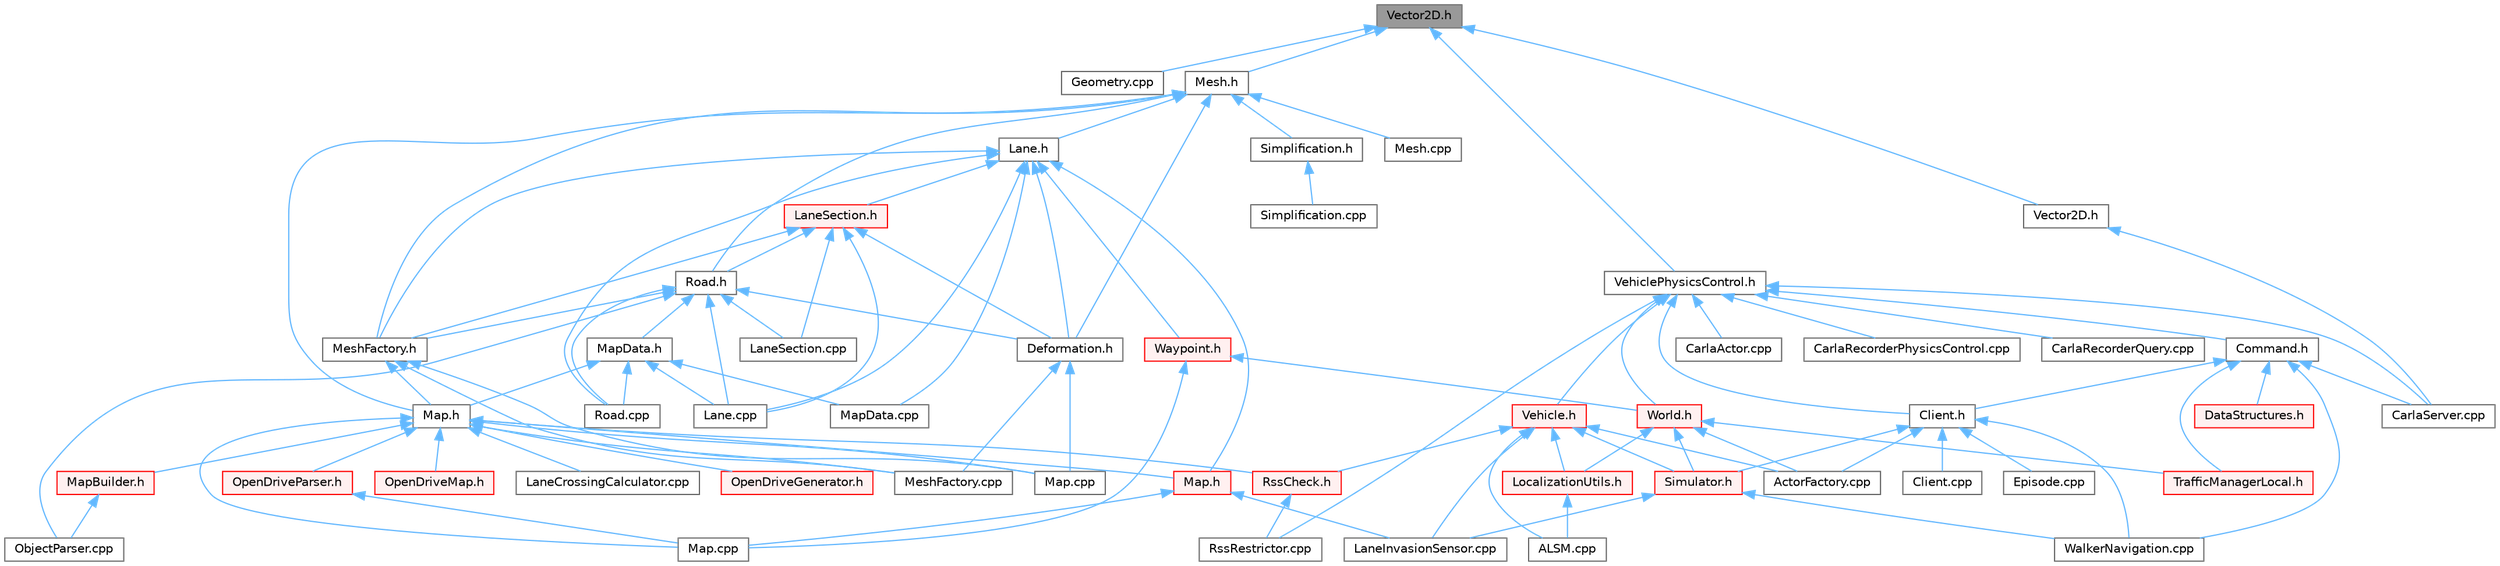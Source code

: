 digraph "Vector2D.h"
{
 // INTERACTIVE_SVG=YES
 // LATEX_PDF_SIZE
  bgcolor="transparent";
  edge [fontname=Helvetica,fontsize=10,labelfontname=Helvetica,labelfontsize=10];
  node [fontname=Helvetica,fontsize=10,shape=box,height=0.2,width=0.4];
  Node1 [id="Node000001",label="Vector2D.h",height=0.2,width=0.4,color="gray40", fillcolor="grey60", style="filled", fontcolor="black",tooltip=" "];
  Node1 -> Node2 [id="edge1_Node000001_Node000002",dir="back",color="steelblue1",style="solid",tooltip=" "];
  Node2 [id="Node000002",label="Geometry.cpp",height=0.2,width=0.4,color="grey40", fillcolor="white", style="filled",URL="$d7/def/Geometry_8cpp.html",tooltip=" "];
  Node1 -> Node3 [id="edge2_Node000001_Node000003",dir="back",color="steelblue1",style="solid",tooltip=" "];
  Node3 [id="Node000003",label="Mesh.h",height=0.2,width=0.4,color="grey40", fillcolor="white", style="filled",URL="$d9/d31/Mesh_8h.html",tooltip=" "];
  Node3 -> Node4 [id="edge3_Node000003_Node000004",dir="back",color="steelblue1",style="solid",tooltip=" "];
  Node4 [id="Node000004",label="Deformation.h",height=0.2,width=0.4,color="grey40", fillcolor="white", style="filled",URL="$dd/d04/Deformation_8h.html",tooltip=" "];
  Node4 -> Node5 [id="edge4_Node000004_Node000005",dir="back",color="steelblue1",style="solid",tooltip=" "];
  Node5 [id="Node000005",label="Map.cpp",height=0.2,width=0.4,color="grey40", fillcolor="white", style="filled",URL="$d9/d5a/road_2Map_8cpp.html",tooltip=" "];
  Node4 -> Node6 [id="edge5_Node000004_Node000006",dir="back",color="steelblue1",style="solid",tooltip=" "];
  Node6 [id="Node000006",label="MeshFactory.cpp",height=0.2,width=0.4,color="grey40", fillcolor="white", style="filled",URL="$dd/d9c/MeshFactory_8cpp.html",tooltip=" "];
  Node3 -> Node7 [id="edge6_Node000003_Node000007",dir="back",color="steelblue1",style="solid",tooltip=" "];
  Node7 [id="Node000007",label="Lane.h",height=0.2,width=0.4,color="grey40", fillcolor="white", style="filled",URL="$d8/d27/Lane_8h.html",tooltip=" "];
  Node7 -> Node4 [id="edge7_Node000007_Node000004",dir="back",color="steelblue1",style="solid",tooltip=" "];
  Node7 -> Node8 [id="edge8_Node000007_Node000008",dir="back",color="steelblue1",style="solid",tooltip=" "];
  Node8 [id="Node000008",label="Lane.cpp",height=0.2,width=0.4,color="grey40", fillcolor="white", style="filled",URL="$dc/d13/Lane_8cpp.html",tooltip=" "];
  Node7 -> Node9 [id="edge9_Node000007_Node000009",dir="back",color="steelblue1",style="solid",tooltip=" "];
  Node9 [id="Node000009",label="LaneSection.h",height=0.2,width=0.4,color="red", fillcolor="#FFF0F0", style="filled",URL="$d6/dfd/LaneSection_8h.html",tooltip=" "];
  Node9 -> Node4 [id="edge10_Node000009_Node000004",dir="back",color="steelblue1",style="solid",tooltip=" "];
  Node9 -> Node8 [id="edge11_Node000009_Node000008",dir="back",color="steelblue1",style="solid",tooltip=" "];
  Node9 -> Node10 [id="edge12_Node000009_Node000010",dir="back",color="steelblue1",style="solid",tooltip=" "];
  Node10 [id="Node000010",label="LaneSection.cpp",height=0.2,width=0.4,color="grey40", fillcolor="white", style="filled",URL="$d6/d5d/LaneSection_8cpp.html",tooltip=" "];
  Node9 -> Node204 [id="edge13_Node000009_Node000204",dir="back",color="steelblue1",style="solid",tooltip=" "];
  Node204 [id="Node000204",label="MeshFactory.h",height=0.2,width=0.4,color="grey40", fillcolor="white", style="filled",URL="$d9/d87/MeshFactory_8h.html",tooltip=" "];
  Node204 -> Node5 [id="edge14_Node000204_Node000005",dir="back",color="steelblue1",style="solid",tooltip=" "];
  Node204 -> Node14 [id="edge15_Node000204_Node000014",dir="back",color="steelblue1",style="solid",tooltip=" "];
  Node14 [id="Node000014",label="Map.h",height=0.2,width=0.4,color="grey40", fillcolor="white", style="filled",URL="$df/d64/road_2Map_8h.html",tooltip=" "];
  Node14 -> Node15 [id="edge16_Node000014_Node000015",dir="back",color="steelblue1",style="solid",tooltip=" "];
  Node15 [id="Node000015",label="LaneCrossingCalculator.cpp",height=0.2,width=0.4,color="grey40", fillcolor="white", style="filled",URL="$d5/da4/LaneCrossingCalculator_8cpp.html",tooltip=" "];
  Node14 -> Node16 [id="edge17_Node000014_Node000016",dir="back",color="steelblue1",style="solid",tooltip=" "];
  Node16 [id="Node000016",label="Map.cpp",height=0.2,width=0.4,color="grey40", fillcolor="white", style="filled",URL="$db/da0/client_2Map_8cpp.html",tooltip=" "];
  Node14 -> Node5 [id="edge18_Node000014_Node000005",dir="back",color="steelblue1",style="solid",tooltip=" "];
  Node14 -> Node17 [id="edge19_Node000014_Node000017",dir="back",color="steelblue1",style="solid",tooltip=" "];
  Node17 [id="Node000017",label="Map.h",height=0.2,width=0.4,color="red", fillcolor="#FFF0F0", style="filled",URL="$d4/d9d/client_2Map_8h.html",tooltip=" "];
  Node17 -> Node31 [id="edge20_Node000017_Node000031",dir="back",color="steelblue1",style="solid",tooltip=" "];
  Node31 [id="Node000031",label="LaneInvasionSensor.cpp",height=0.2,width=0.4,color="grey40", fillcolor="white", style="filled",URL="$dd/dbc/LibCarla_2source_2carla_2client_2LaneInvasionSensor_8cpp.html",tooltip=" "];
  Node17 -> Node16 [id="edge21_Node000017_Node000016",dir="back",color="steelblue1",style="solid",tooltip=" "];
  Node14 -> Node60 [id="edge22_Node000014_Node000060",dir="back",color="steelblue1",style="solid",tooltip=" "];
  Node60 [id="Node000060",label="MapBuilder.h",height=0.2,width=0.4,color="red", fillcolor="#FFF0F0", style="filled",URL="$de/d3b/MapBuilder_8h.html",tooltip=" "];
  Node60 -> Node67 [id="edge23_Node000060_Node000067",dir="back",color="steelblue1",style="solid",tooltip=" "];
  Node67 [id="Node000067",label="ObjectParser.cpp",height=0.2,width=0.4,color="grey40", fillcolor="white", style="filled",URL="$d9/df7/ObjectParser_8cpp.html",tooltip=" "];
  Node14 -> Node6 [id="edge24_Node000014_Node000006",dir="back",color="steelblue1",style="solid",tooltip=" "];
  Node14 -> Node74 [id="edge25_Node000014_Node000074",dir="back",color="steelblue1",style="solid",tooltip=" "];
  Node74 [id="Node000074",label="OpenDriveGenerator.h",height=0.2,width=0.4,color="red", fillcolor="#FFF0F0", style="filled",URL="$d9/df1/OpenDriveGenerator_8h.html",tooltip=" "];
  Node14 -> Node76 [id="edge26_Node000014_Node000076",dir="back",color="steelblue1",style="solid",tooltip=" "];
  Node76 [id="Node000076",label="OpenDriveMap.h",height=0.2,width=0.4,color="red", fillcolor="#FFF0F0", style="filled",URL="$d6/d95/OpenDriveMap_8h.html",tooltip=" "];
  Node14 -> Node198 [id="edge27_Node000014_Node000198",dir="back",color="steelblue1",style="solid",tooltip=" "];
  Node198 [id="Node000198",label="OpenDriveParser.h",height=0.2,width=0.4,color="red", fillcolor="#FFF0F0", style="filled",URL="$d1/dd9/OpenDriveParser_8h.html",tooltip=" "];
  Node198 -> Node16 [id="edge28_Node000198_Node000016",dir="back",color="steelblue1",style="solid",tooltip=" "];
  Node14 -> Node199 [id="edge29_Node000014_Node000199",dir="back",color="steelblue1",style="solid",tooltip=" "];
  Node199 [id="Node000199",label="RssCheck.h",height=0.2,width=0.4,color="red", fillcolor="#FFF0F0", style="filled",URL="$d8/dab/RssCheck_8h.html",tooltip=" "];
  Node199 -> Node201 [id="edge30_Node000199_Node000201",dir="back",color="steelblue1",style="solid",tooltip=" "];
  Node201 [id="Node000201",label="RssRestrictor.cpp",height=0.2,width=0.4,color="grey40", fillcolor="white", style="filled",URL="$de/dfe/RssRestrictor_8cpp.html",tooltip=" "];
  Node204 -> Node6 [id="edge31_Node000204_Node000006",dir="back",color="steelblue1",style="solid",tooltip=" "];
  Node9 -> Node12 [id="edge32_Node000009_Node000012",dir="back",color="steelblue1",style="solid",tooltip=" "];
  Node12 [id="Node000012",label="Road.h",height=0.2,width=0.4,color="grey40", fillcolor="white", style="filled",URL="$db/d48/Road_8h.html",tooltip=" "];
  Node12 -> Node4 [id="edge33_Node000012_Node000004",dir="back",color="steelblue1",style="solid",tooltip=" "];
  Node12 -> Node8 [id="edge34_Node000012_Node000008",dir="back",color="steelblue1",style="solid",tooltip=" "];
  Node12 -> Node10 [id="edge35_Node000012_Node000010",dir="back",color="steelblue1",style="solid",tooltip=" "];
  Node12 -> Node13 [id="edge36_Node000012_Node000013",dir="back",color="steelblue1",style="solid",tooltip=" "];
  Node13 [id="Node000013",label="MapData.h",height=0.2,width=0.4,color="grey40", fillcolor="white", style="filled",URL="$d5/db7/MapData_8h.html",tooltip=" "];
  Node13 -> Node8 [id="edge37_Node000013_Node000008",dir="back",color="steelblue1",style="solid",tooltip=" "];
  Node13 -> Node14 [id="edge38_Node000013_Node000014",dir="back",color="steelblue1",style="solid",tooltip=" "];
  Node13 -> Node202 [id="edge39_Node000013_Node000202",dir="back",color="steelblue1",style="solid",tooltip=" "];
  Node202 [id="Node000202",label="MapData.cpp",height=0.2,width=0.4,color="grey40", fillcolor="white", style="filled",URL="$d9/d71/MapData_8cpp.html",tooltip=" "];
  Node13 -> Node203 [id="edge40_Node000013_Node000203",dir="back",color="steelblue1",style="solid",tooltip=" "];
  Node203 [id="Node000203",label="Road.cpp",height=0.2,width=0.4,color="grey40", fillcolor="white", style="filled",URL="$dc/d2f/Road_8cpp.html",tooltip=" "];
  Node12 -> Node204 [id="edge41_Node000012_Node000204",dir="back",color="steelblue1",style="solid",tooltip=" "];
  Node12 -> Node67 [id="edge42_Node000012_Node000067",dir="back",color="steelblue1",style="solid",tooltip=" "];
  Node12 -> Node203 [id="edge43_Node000012_Node000203",dir="back",color="steelblue1",style="solid",tooltip=" "];
  Node7 -> Node17 [id="edge44_Node000007_Node000017",dir="back",color="steelblue1",style="solid",tooltip=" "];
  Node7 -> Node202 [id="edge45_Node000007_Node000202",dir="back",color="steelblue1",style="solid",tooltip=" "];
  Node7 -> Node204 [id="edge46_Node000007_Node000204",dir="back",color="steelblue1",style="solid",tooltip=" "];
  Node7 -> Node203 [id="edge47_Node000007_Node000203",dir="back",color="steelblue1",style="solid",tooltip=" "];
  Node7 -> Node205 [id="edge48_Node000007_Node000205",dir="back",color="steelblue1",style="solid",tooltip=" "];
  Node205 [id="Node000205",label="Waypoint.h",height=0.2,width=0.4,color="red", fillcolor="#FFF0F0", style="filled",URL="$d0/d47/client_2Waypoint_8h.html",tooltip=" "];
  Node205 -> Node16 [id="edge49_Node000205_Node000016",dir="back",color="steelblue1",style="solid",tooltip=" "];
  Node205 -> Node207 [id="edge50_Node000205_Node000207",dir="back",color="steelblue1",style="solid",tooltip=" "];
  Node207 [id="Node000207",label="World.h",height=0.2,width=0.4,color="red", fillcolor="#FFF0F0", style="filled",URL="$dd/d5b/World_8h.html",tooltip=" "];
  Node207 -> Node36 [id="edge51_Node000207_Node000036",dir="back",color="steelblue1",style="solid",tooltip=" "];
  Node36 [id="Node000036",label="ActorFactory.cpp",height=0.2,width=0.4,color="grey40", fillcolor="white", style="filled",URL="$df/dd6/ActorFactory_8cpp.html",tooltip=" "];
  Node207 -> Node214 [id="edge52_Node000207_Node000214",dir="back",color="steelblue1",style="solid",tooltip=" "];
  Node214 [id="Node000214",label="LocalizationUtils.h",height=0.2,width=0.4,color="red", fillcolor="#FFF0F0", style="filled",URL="$d2/d84/LocalizationUtils_8h.html",tooltip=" "];
  Node214 -> Node21 [id="edge53_Node000214_Node000021",dir="back",color="steelblue1",style="solid",tooltip=" "];
  Node21 [id="Node000021",label="ALSM.cpp",height=0.2,width=0.4,color="grey40", fillcolor="white", style="filled",URL="$d9/da8/ALSM_8cpp.html",tooltip=" "];
  Node207 -> Node37 [id="edge54_Node000207_Node000037",dir="back",color="steelblue1",style="solid",tooltip=" "];
  Node37 [id="Node000037",label="Simulator.h",height=0.2,width=0.4,color="red", fillcolor="#FFF0F0", style="filled",URL="$d6/d4a/Simulator_8h.html",tooltip=" "];
  Node37 -> Node31 [id="edge55_Node000037_Node000031",dir="back",color="steelblue1",style="solid",tooltip=" "];
  Node37 -> Node51 [id="edge56_Node000037_Node000051",dir="back",color="steelblue1",style="solid",tooltip=" "];
  Node51 [id="Node000051",label="WalkerNavigation.cpp",height=0.2,width=0.4,color="grey40", fillcolor="white", style="filled",URL="$de/d84/WalkerNavigation_8cpp.html",tooltip=" "];
  Node207 -> Node22 [id="edge57_Node000207_Node000022",dir="back",color="steelblue1",style="solid",tooltip=" "];
  Node22 [id="Node000022",label="TrafficManagerLocal.h",height=0.2,width=0.4,color="red", fillcolor="#FFF0F0", style="filled",URL="$db/ddf/TrafficManagerLocal_8h.html",tooltip=" "];
  Node3 -> Node14 [id="edge58_Node000003_Node000014",dir="back",color="steelblue1",style="solid",tooltip=" "];
  Node3 -> Node255 [id="edge59_Node000003_Node000255",dir="back",color="steelblue1",style="solid",tooltip=" "];
  Node255 [id="Node000255",label="Mesh.cpp",height=0.2,width=0.4,color="grey40", fillcolor="white", style="filled",URL="$d2/dcc/Mesh_8cpp.html",tooltip=" "];
  Node3 -> Node204 [id="edge60_Node000003_Node000204",dir="back",color="steelblue1",style="solid",tooltip=" "];
  Node3 -> Node12 [id="edge61_Node000003_Node000012",dir="back",color="steelblue1",style="solid",tooltip=" "];
  Node3 -> Node256 [id="edge62_Node000003_Node000256",dir="back",color="steelblue1",style="solid",tooltip=" "];
  Node256 [id="Node000256",label="Simplification.h",height=0.2,width=0.4,color="grey40", fillcolor="white", style="filled",URL="$dc/db2/Simplification_8h.html",tooltip=" "];
  Node256 -> Node257 [id="edge63_Node000256_Node000257",dir="back",color="steelblue1",style="solid",tooltip=" "];
  Node257 [id="Node000257",label="Simplification.cpp",height=0.2,width=0.4,color="grey40", fillcolor="white", style="filled",URL="$d3/d72/Simplification_8cpp.html",tooltip=" "];
  Node1 -> Node258 [id="edge64_Node000001_Node000258",dir="back",color="steelblue1",style="solid",tooltip=" "];
  Node258 [id="Node000258",label="Vector2D.h",height=0.2,width=0.4,color="grey40", fillcolor="white", style="filled",URL="$df/d08/rpc_2Vector2D_8h.html",tooltip=" "];
  Node258 -> Node88 [id="edge65_Node000258_Node000088",dir="back",color="steelblue1",style="solid",tooltip=" "];
  Node88 [id="Node000088",label="CarlaServer.cpp",height=0.2,width=0.4,color="grey40", fillcolor="white", style="filled",URL="$db/d6c/CarlaServer_8cpp.html",tooltip=" "];
  Node1 -> Node259 [id="edge66_Node000001_Node000259",dir="back",color="steelblue1",style="solid",tooltip=" "];
  Node259 [id="Node000259",label="VehiclePhysicsControl.h",height=0.2,width=0.4,color="grey40", fillcolor="white", style="filled",URL="$d1/d8e/LibCarla_2source_2carla_2rpc_2VehiclePhysicsControl_8h.html",tooltip=" "];
  Node259 -> Node78 [id="edge67_Node000259_Node000078",dir="back",color="steelblue1",style="solid",tooltip=" "];
  Node78 [id="Node000078",label="CarlaActor.cpp",height=0.2,width=0.4,color="grey40", fillcolor="white", style="filled",URL="$d3/d43/CarlaActor_8cpp.html",tooltip=" "];
  Node259 -> Node260 [id="edge68_Node000259_Node000260",dir="back",color="steelblue1",style="solid",tooltip=" "];
  Node260 [id="Node000260",label="CarlaRecorderPhysicsControl.cpp",height=0.2,width=0.4,color="grey40", fillcolor="white", style="filled",URL="$dd/d41/CarlaRecorderPhysicsControl_8cpp.html",tooltip=" "];
  Node259 -> Node261 [id="edge69_Node000259_Node000261",dir="back",color="steelblue1",style="solid",tooltip=" "];
  Node261 [id="Node000261",label="CarlaRecorderQuery.cpp",height=0.2,width=0.4,color="grey40", fillcolor="white", style="filled",URL="$de/dc6/CarlaRecorderQuery_8cpp.html",tooltip=" "];
  Node259 -> Node88 [id="edge70_Node000259_Node000088",dir="back",color="steelblue1",style="solid",tooltip=" "];
  Node259 -> Node262 [id="edge71_Node000259_Node000262",dir="back",color="steelblue1",style="solid",tooltip=" "];
  Node262 [id="Node000262",label="Client.h",height=0.2,width=0.4,color="grey40", fillcolor="white", style="filled",URL="$df/d8b/client_2detail_2Client_8h.html",tooltip=" "];
  Node262 -> Node36 [id="edge72_Node000262_Node000036",dir="back",color="steelblue1",style="solid",tooltip=" "];
  Node262 -> Node263 [id="edge73_Node000262_Node000263",dir="back",color="steelblue1",style="solid",tooltip=" "];
  Node263 [id="Node000263",label="Client.cpp",height=0.2,width=0.4,color="grey40", fillcolor="white", style="filled",URL="$dc/d4a/client_2detail_2Client_8cpp.html",tooltip=" "];
  Node262 -> Node58 [id="edge74_Node000262_Node000058",dir="back",color="steelblue1",style="solid",tooltip=" "];
  Node58 [id="Node000058",label="Episode.cpp",height=0.2,width=0.4,color="grey40", fillcolor="white", style="filled",URL="$d6/d12/Episode_8cpp.html",tooltip=" "];
  Node262 -> Node37 [id="edge75_Node000262_Node000037",dir="back",color="steelblue1",style="solid",tooltip=" "];
  Node262 -> Node51 [id="edge76_Node000262_Node000051",dir="back",color="steelblue1",style="solid",tooltip=" "];
  Node259 -> Node264 [id="edge77_Node000259_Node000264",dir="back",color="steelblue1",style="solid",tooltip=" "];
  Node264 [id="Node000264",label="Command.h",height=0.2,width=0.4,color="grey40", fillcolor="white", style="filled",URL="$d1/d55/Command_8h.html",tooltip=" "];
  Node264 -> Node88 [id="edge78_Node000264_Node000088",dir="back",color="steelblue1",style="solid",tooltip=" "];
  Node264 -> Node262 [id="edge79_Node000264_Node000262",dir="back",color="steelblue1",style="solid",tooltip=" "];
  Node264 -> Node230 [id="edge80_Node000264_Node000230",dir="back",color="steelblue1",style="solid",tooltip=" "];
  Node230 [id="Node000230",label="DataStructures.h",height=0.2,width=0.4,color="red", fillcolor="#FFF0F0", style="filled",URL="$d0/d49/DataStructures_8h.html",tooltip=" "];
  Node264 -> Node22 [id="edge81_Node000264_Node000022",dir="back",color="steelblue1",style="solid",tooltip=" "];
  Node264 -> Node51 [id="edge82_Node000264_Node000051",dir="back",color="steelblue1",style="solid",tooltip=" "];
  Node259 -> Node201 [id="edge83_Node000259_Node000201",dir="back",color="steelblue1",style="solid",tooltip=" "];
  Node259 -> Node241 [id="edge84_Node000259_Node000241",dir="back",color="steelblue1",style="solid",tooltip=" "];
  Node241 [id="Node000241",label="Vehicle.h",height=0.2,width=0.4,color="red", fillcolor="#FFF0F0", style="filled",URL="$d9/d18/Vehicle_8h.html",tooltip=" "];
  Node241 -> Node21 [id="edge85_Node000241_Node000021",dir="back",color="steelblue1",style="solid",tooltip=" "];
  Node241 -> Node36 [id="edge86_Node000241_Node000036",dir="back",color="steelblue1",style="solid",tooltip=" "];
  Node241 -> Node31 [id="edge87_Node000241_Node000031",dir="back",color="steelblue1",style="solid",tooltip=" "];
  Node241 -> Node214 [id="edge88_Node000241_Node000214",dir="back",color="steelblue1",style="solid",tooltip=" "];
  Node241 -> Node199 [id="edge89_Node000241_Node000199",dir="back",color="steelblue1",style="solid",tooltip=" "];
  Node241 -> Node37 [id="edge90_Node000241_Node000037",dir="back",color="steelblue1",style="solid",tooltip=" "];
  Node259 -> Node207 [id="edge91_Node000259_Node000207",dir="back",color="steelblue1",style="solid",tooltip=" "];
}
